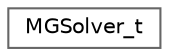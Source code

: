 digraph "Graphical Class Hierarchy"
{
 // LATEX_PDF_SIZE
  bgcolor="transparent";
  edge [fontname=Helvetica,fontsize=10,labelfontname=Helvetica,labelfontsize=10];
  node [fontname=Helvetica,fontsize=10,shape=box,height=0.2,width=0.4];
  rankdir="LR";
  Node0 [id="Node000000",label="MGSolver_t",height=0.2,width=0.4,color="grey40", fillcolor="white", style="filled",URL="$classMGSolver__t.html",tooltip=" "];
}
